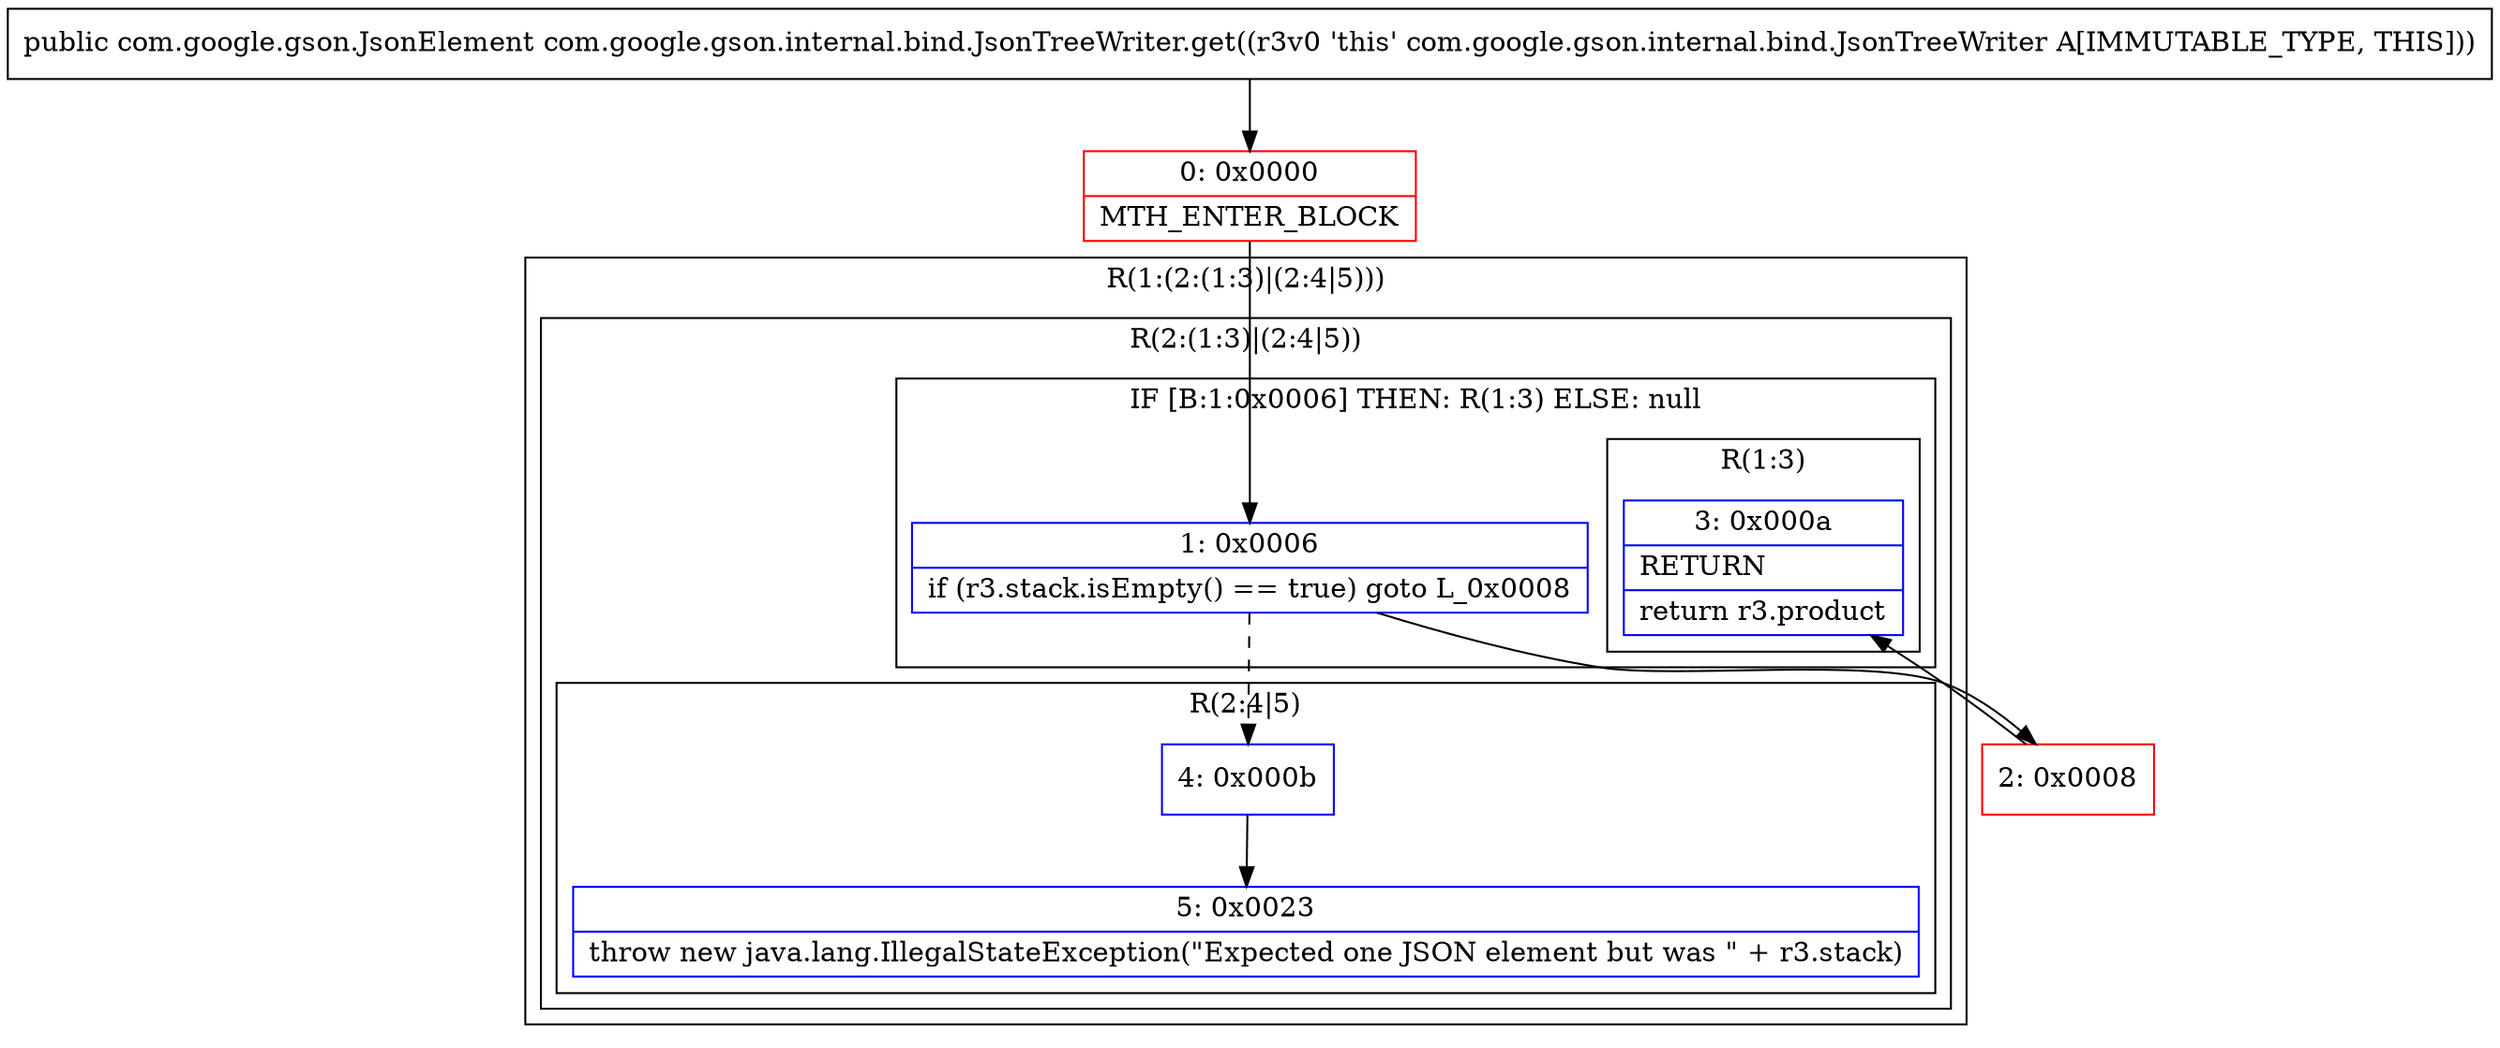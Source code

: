 digraph "CFG forcom.google.gson.internal.bind.JsonTreeWriter.get()Lcom\/google\/gson\/JsonElement;" {
subgraph cluster_Region_1150364393 {
label = "R(1:(2:(1:3)|(2:4|5)))";
node [shape=record,color=blue];
subgraph cluster_Region_489695161 {
label = "R(2:(1:3)|(2:4|5))";
node [shape=record,color=blue];
subgraph cluster_IfRegion_2060242728 {
label = "IF [B:1:0x0006] THEN: R(1:3) ELSE: null";
node [shape=record,color=blue];
Node_1 [shape=record,label="{1\:\ 0x0006|if (r3.stack.isEmpty() == true) goto L_0x0008\l}"];
subgraph cluster_Region_21348344 {
label = "R(1:3)";
node [shape=record,color=blue];
Node_3 [shape=record,label="{3\:\ 0x000a|RETURN\l|return r3.product\l}"];
}
}
subgraph cluster_Region_1288575835 {
label = "R(2:4|5)";
node [shape=record,color=blue];
Node_4 [shape=record,label="{4\:\ 0x000b}"];
Node_5 [shape=record,label="{5\:\ 0x0023|throw new java.lang.IllegalStateException(\"Expected one JSON element but was \" + r3.stack)\l}"];
}
}
}
Node_0 [shape=record,color=red,label="{0\:\ 0x0000|MTH_ENTER_BLOCK\l}"];
Node_2 [shape=record,color=red,label="{2\:\ 0x0008}"];
MethodNode[shape=record,label="{public com.google.gson.JsonElement com.google.gson.internal.bind.JsonTreeWriter.get((r3v0 'this' com.google.gson.internal.bind.JsonTreeWriter A[IMMUTABLE_TYPE, THIS])) }"];
MethodNode -> Node_0;
Node_1 -> Node_2;
Node_1 -> Node_4[style=dashed];
Node_4 -> Node_5;
Node_0 -> Node_1;
Node_2 -> Node_3;
}

